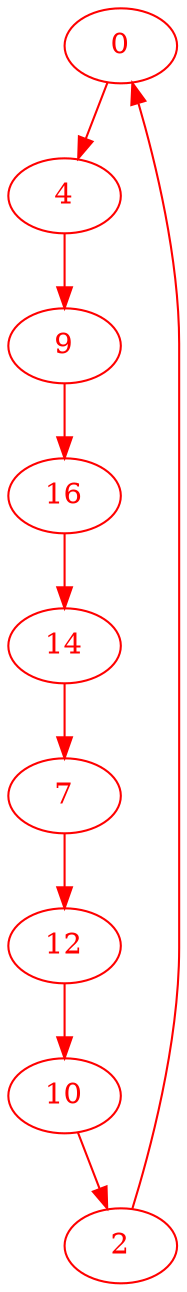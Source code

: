digraph g{
node [color = red, fontcolor=red]; 0 2 4 7 9 10 12 14 16 ;
0 -> 4 [color=red] ;
2 -> 0 [color=red] ;
4 -> 9 [color=red] ;
7 -> 12 [color=red] ;
9 -> 16 [color=red] ;
10 -> 2 [color=red] ;
12 -> 10 [color=red] ;
14 -> 7 [color=red] ;
16 -> 14 [color=red] ;
}